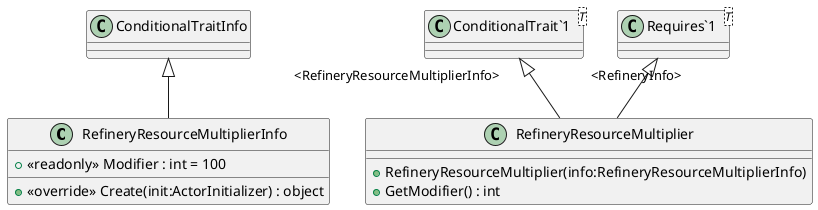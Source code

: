 @startuml
class RefineryResourceMultiplierInfo {
    + <<readonly>> Modifier : int = 100
    + <<override>> Create(init:ActorInitializer) : object
}
class RefineryResourceMultiplier {
    + RefineryResourceMultiplier(info:RefineryResourceMultiplierInfo)
    + GetModifier() : int
}
class "ConditionalTrait`1"<T> {
}
class "Requires`1"<T> {
}
ConditionalTraitInfo <|-- RefineryResourceMultiplierInfo
"ConditionalTrait`1" "<RefineryResourceMultiplierInfo>" <|-- RefineryResourceMultiplier
"Requires`1" "<RefineryInfo>" <|-- RefineryResourceMultiplier
@enduml
